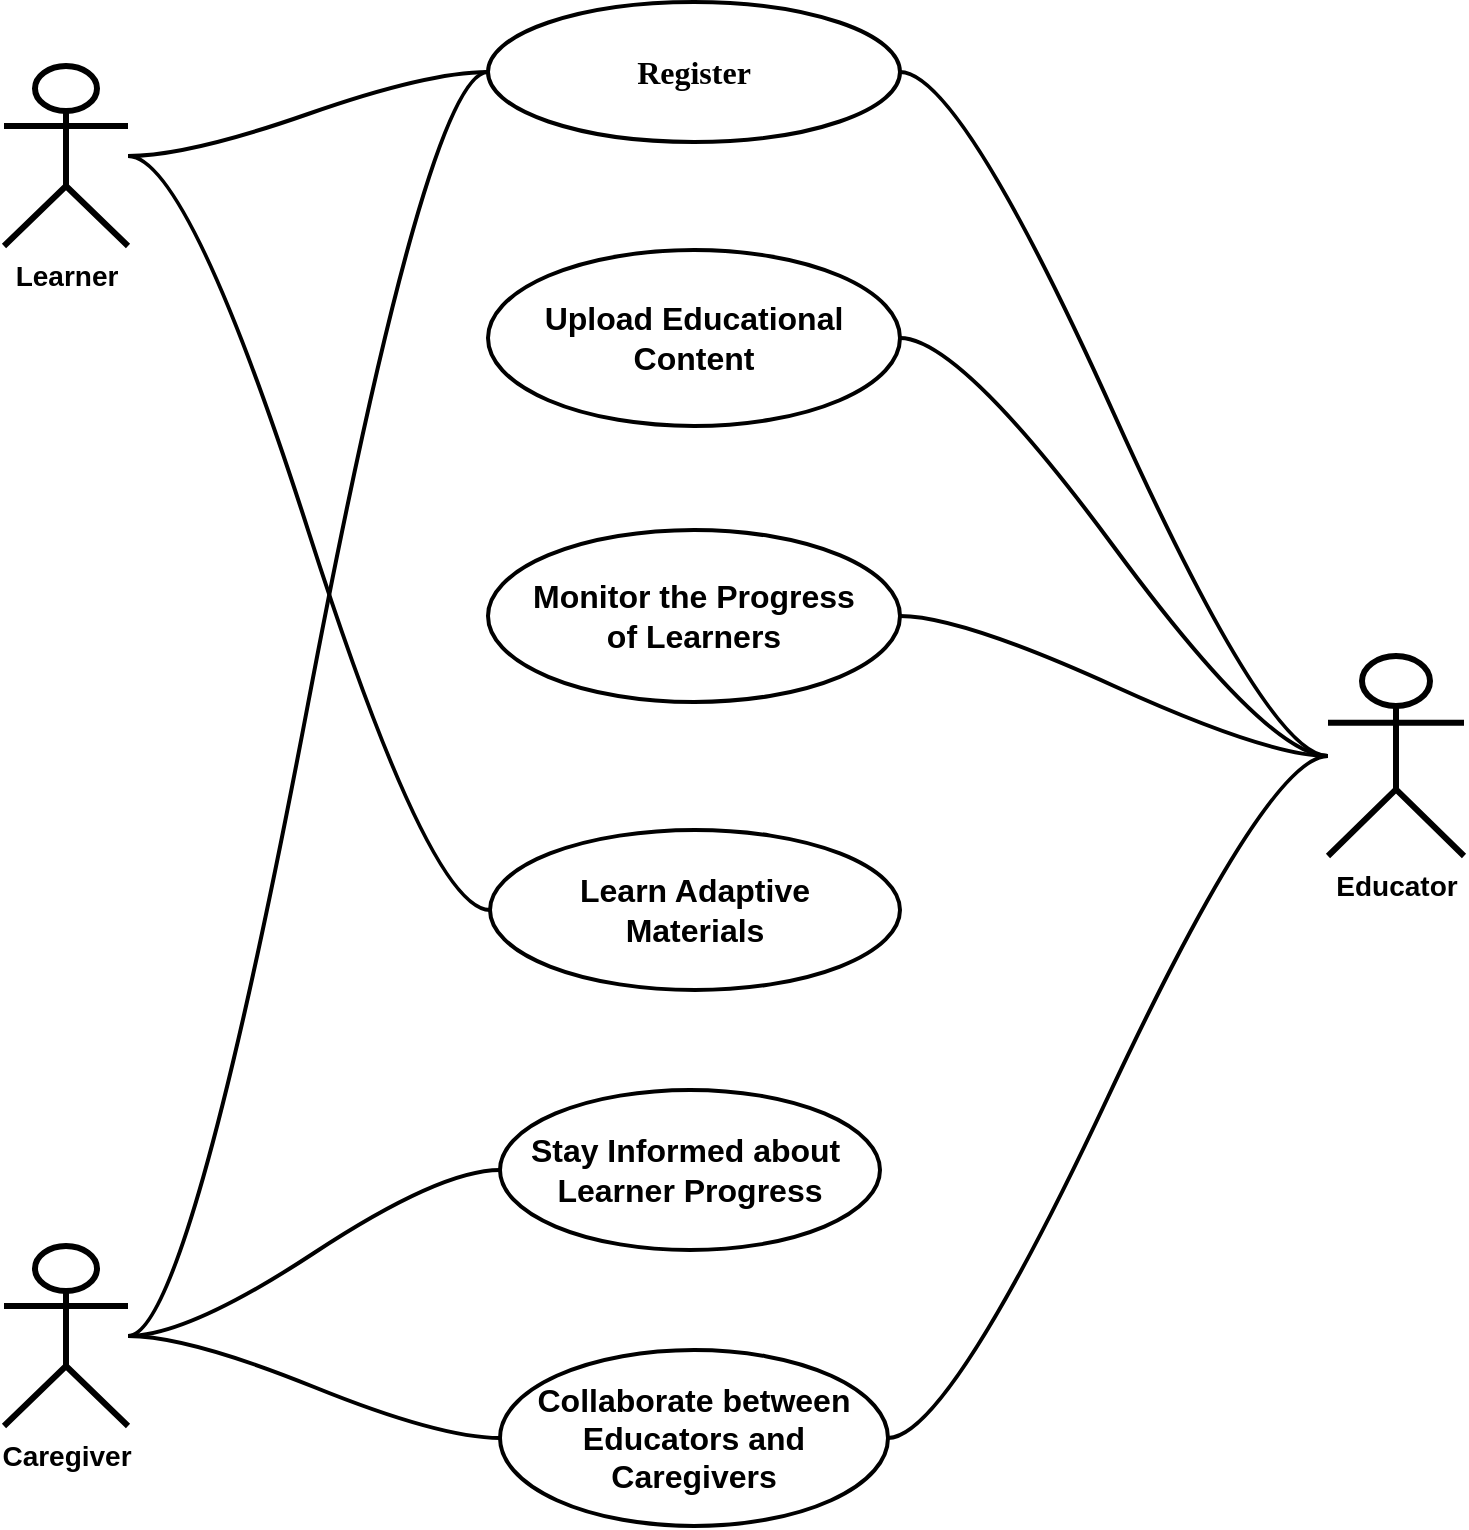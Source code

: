 <mxfile version="22.1.11" type="device">
  <diagram name="Page-1" id="HBA_aMLwCbDoSrrMfznN">
    <mxGraphModel dx="1050" dy="530" grid="1" gridSize="10" guides="1" tooltips="1" connect="1" arrows="1" fold="1" page="1" pageScale="1" pageWidth="825" pageHeight="850" math="0" shadow="0">
      <root>
        <mxCell id="0" />
        <mxCell id="1" parent="0" />
        <mxCell id="6A9MKmy1OPl6ItHmvzTU-1" value="&lt;b&gt;&lt;font style=&quot;font-size: 14px;&quot;&gt;Caregiver&lt;/font&gt;&lt;/b&gt;" style="shape=umlActor;verticalLabelPosition=bottom;verticalAlign=top;html=1;outlineConnect=0;strokeWidth=3;labelBackgroundColor=none;" parent="1" vertex="1">
          <mxGeometry x="68" y="670" width="62" height="90" as="geometry" />
        </mxCell>
        <mxCell id="6A9MKmy1OPl6ItHmvzTU-2" value="&lt;b&gt;&lt;font style=&quot;font-size: 14px;&quot;&gt;Learner&lt;/font&gt;&lt;br&gt;&lt;/b&gt;" style="shape=umlActor;verticalLabelPosition=bottom;verticalAlign=top;html=1;outlineConnect=0;shadow=0;strokeWidth=3;labelBackgroundColor=none;" parent="1" vertex="1">
          <mxGeometry x="68" y="80" width="62" height="90" as="geometry" />
        </mxCell>
        <mxCell id="6A9MKmy1OPl6ItHmvzTU-3" style="edgeStyle=entityRelationEdgeStyle;orthogonalLoop=1;jettySize=auto;html=1;exitX=1;exitY=0.5;exitDx=0;exitDy=0;endArrow=none;endFill=0;strokeWidth=2;labelBackgroundColor=none;fontColor=default;curved=1;startArrow=none;startFill=0;" parent="1" source="6A9MKmy1OPl6ItHmvzTU-4" target="6A9MKmy1OPl6ItHmvzTU-9" edge="1">
          <mxGeometry relative="1" as="geometry" />
        </mxCell>
        <mxCell id="6A9MKmy1OPl6ItHmvzTU-4" value="&lt;span style=&quot;font-size: 16px;&quot;&gt;&lt;span style=&quot;font-size: 16px;&quot;&gt;Upload Educational Content&lt;/span&gt;&lt;/span&gt;" style="ellipse;whiteSpace=wrap;html=1;strokeWidth=2;labelBackgroundColor=none;fontStyle=1;fontSize=16;" parent="1" vertex="1">
          <mxGeometry x="310" y="172" width="206" height="88" as="geometry" />
        </mxCell>
        <mxCell id="6A9MKmy1OPl6ItHmvzTU-5" style="edgeStyle=entityRelationEdgeStyle;orthogonalLoop=1;jettySize=auto;html=1;exitX=0;exitY=0.5;exitDx=0;exitDy=0;strokeWidth=2;shadow=0;jumpStyle=none;endArrow=none;endFill=0;labelBackgroundColor=none;fontColor=default;curved=1;startArrow=none;startFill=0;" parent="1" source="6A9MKmy1OPl6ItHmvzTU-6" target="6A9MKmy1OPl6ItHmvzTU-2" edge="1">
          <mxGeometry relative="1" as="geometry" />
        </mxCell>
        <mxCell id="6A9MKmy1OPl6ItHmvzTU-6" value="&lt;div style=&quot;font-size: 16px;&quot;&gt;&lt;font face=&quot;Verdana&quot; style=&quot;font-size: 16px;&quot;&gt;&lt;span style=&quot;font-size: 16px;&quot;&gt;Register&lt;/span&gt;&lt;/font&gt;&lt;/div&gt;" style="ellipse;whiteSpace=wrap;html=1;align=center;fontStyle=1;strokeWidth=2;labelBackgroundColor=none;fontSize=16;" parent="1" vertex="1">
          <mxGeometry x="310" y="48" width="206" height="70" as="geometry" />
        </mxCell>
        <mxCell id="6A9MKmy1OPl6ItHmvzTU-19" style="edgeStyle=entityRelationEdgeStyle;orthogonalLoop=1;jettySize=auto;html=1;exitX=1;exitY=0.5;exitDx=0;exitDy=0;curved=1;endArrow=none;endFill=0;startArrow=none;startFill=0;strokeWidth=2;" parent="1" source="6A9MKmy1OPl6ItHmvzTU-8" target="6A9MKmy1OPl6ItHmvzTU-9" edge="1">
          <mxGeometry relative="1" as="geometry" />
        </mxCell>
        <mxCell id="6A9MKmy1OPl6ItHmvzTU-8" value="&lt;span style=&quot;font-size: 16px;&quot;&gt;&lt;span style=&quot;font-size: 16px;&quot;&gt;Monitor the Progress&lt;br style=&quot;font-size: 16px;&quot;&gt;of Learners&lt;br style=&quot;font-size: 16px;&quot;&gt;&lt;/span&gt;&lt;/span&gt;" style="ellipse;whiteSpace=wrap;html=1;strokeWidth=2;labelBackgroundColor=none;fontStyle=1;fontSize=16;" parent="1" vertex="1">
          <mxGeometry x="310" y="312" width="206" height="86" as="geometry" />
        </mxCell>
        <mxCell id="6A9MKmy1OPl6ItHmvzTU-9" value="&lt;b&gt;&lt;font style=&quot;font-size: 14px;&quot;&gt;Educator&lt;/font&gt;&lt;br&gt;&lt;/b&gt;" style="shape=umlActor;verticalLabelPosition=bottom;verticalAlign=top;html=1;outlineConnect=0;shadow=0;strokeWidth=3;labelBackgroundColor=none;" parent="1" vertex="1">
          <mxGeometry x="730" y="375" width="68" height="100" as="geometry" />
        </mxCell>
        <mxCell id="6A9MKmy1OPl6ItHmvzTU-20" style="edgeStyle=entityRelationEdgeStyle;orthogonalLoop=1;jettySize=auto;html=1;exitX=0;exitY=0.5;exitDx=0;exitDy=0;curved=1;endArrow=none;endFill=0;startArrow=none;startFill=0;strokeWidth=2;" parent="1" source="6A9MKmy1OPl6ItHmvzTU-10" target="6A9MKmy1OPl6ItHmvzTU-2" edge="1">
          <mxGeometry relative="1" as="geometry" />
        </mxCell>
        <mxCell id="6A9MKmy1OPl6ItHmvzTU-10" value="&lt;span style=&quot;font-size: 16px;&quot;&gt;&lt;span style=&quot;font-size: 16px;&quot;&gt;Learn Adaptive&lt;br style=&quot;font-size: 16px;&quot;&gt;Materials&lt;br style=&quot;font-size: 16px;&quot;&gt;&lt;/span&gt;&lt;/span&gt;" style="ellipse;whiteSpace=wrap;html=1;strokeWidth=2;labelBackgroundColor=none;fontStyle=1;fontSize=16;" parent="1" vertex="1">
          <mxGeometry x="311" y="462" width="205" height="80" as="geometry" />
        </mxCell>
        <mxCell id="6A9MKmy1OPl6ItHmvzTU-22" style="edgeStyle=entityRelationEdgeStyle;orthogonalLoop=1;jettySize=auto;html=1;exitX=0;exitY=0.5;exitDx=0;exitDy=0;curved=1;endArrow=none;endFill=0;startArrow=none;startFill=0;strokeWidth=2;" parent="1" source="6A9MKmy1OPl6ItHmvzTU-11" target="6A9MKmy1OPl6ItHmvzTU-1" edge="1">
          <mxGeometry relative="1" as="geometry" />
        </mxCell>
        <mxCell id="MVbpDgUnGjBe6hSk_bXv-1" style="edgeStyle=entityRelationEdgeStyle;orthogonalLoop=1;jettySize=auto;html=1;exitX=1;exitY=0.5;exitDx=0;exitDy=0;endArrow=none;endFill=0;curved=1;strokeWidth=2;" edge="1" parent="1" source="6A9MKmy1OPl6ItHmvzTU-11" target="6A9MKmy1OPl6ItHmvzTU-9">
          <mxGeometry relative="1" as="geometry" />
        </mxCell>
        <mxCell id="6A9MKmy1OPl6ItHmvzTU-11" value="&lt;span style=&quot;font-size: 16px;&quot;&gt;&lt;span style=&quot;font-size: 16px;&quot;&gt;Collaborate between Educators and Caregivers&lt;/span&gt;&lt;/span&gt;" style="ellipse;whiteSpace=wrap;html=1;strokeWidth=2;labelBackgroundColor=none;fontStyle=1;fontSize=16;" parent="1" vertex="1">
          <mxGeometry x="316" y="722" width="194" height="88" as="geometry" />
        </mxCell>
        <mxCell id="6A9MKmy1OPl6ItHmvzTU-21" style="edgeStyle=entityRelationEdgeStyle;orthogonalLoop=1;jettySize=auto;html=1;exitX=0;exitY=0.5;exitDx=0;exitDy=0;curved=1;endArrow=none;endFill=0;startArrow=none;startFill=0;strokeWidth=2;" parent="1" source="6A9MKmy1OPl6ItHmvzTU-12" target="6A9MKmy1OPl6ItHmvzTU-1" edge="1">
          <mxGeometry relative="1" as="geometry" />
        </mxCell>
        <mxCell id="6A9MKmy1OPl6ItHmvzTU-12" value="&lt;span style=&quot;font-size: 16px;&quot;&gt;&lt;span style=&quot;font-size: 16px;&quot;&gt;Stay Informed about&amp;nbsp;&lt;br style=&quot;font-size: 16px;&quot;&gt;Learner Progress&lt;br style=&quot;font-size: 16px;&quot;&gt;&lt;/span&gt;&lt;/span&gt;" style="ellipse;whiteSpace=wrap;html=1;strokeWidth=2;labelBackgroundColor=none;fontStyle=1;fontSize=16;" parent="1" vertex="1">
          <mxGeometry x="316" y="592" width="190" height="80" as="geometry" />
        </mxCell>
        <mxCell id="6A9MKmy1OPl6ItHmvzTU-13" style="edgeStyle=entityRelationEdgeStyle;orthogonalLoop=1;jettySize=auto;html=1;exitX=0;exitY=0.5;exitDx=0;exitDy=0;curved=1;endArrow=none;endFill=0;startArrow=none;startFill=0;strokeWidth=2;" parent="1" source="6A9MKmy1OPl6ItHmvzTU-6" target="6A9MKmy1OPl6ItHmvzTU-1" edge="1">
          <mxGeometry relative="1" as="geometry" />
        </mxCell>
        <mxCell id="6A9MKmy1OPl6ItHmvzTU-14" style="edgeStyle=entityRelationEdgeStyle;orthogonalLoop=1;jettySize=auto;html=1;exitX=1;exitY=0.5;exitDx=0;exitDy=0;curved=1;endArrow=none;endFill=0;startArrow=none;startFill=0;strokeWidth=2;" parent="1" source="6A9MKmy1OPl6ItHmvzTU-6" target="6A9MKmy1OPl6ItHmvzTU-9" edge="1">
          <mxGeometry relative="1" as="geometry" />
        </mxCell>
      </root>
    </mxGraphModel>
  </diagram>
</mxfile>
